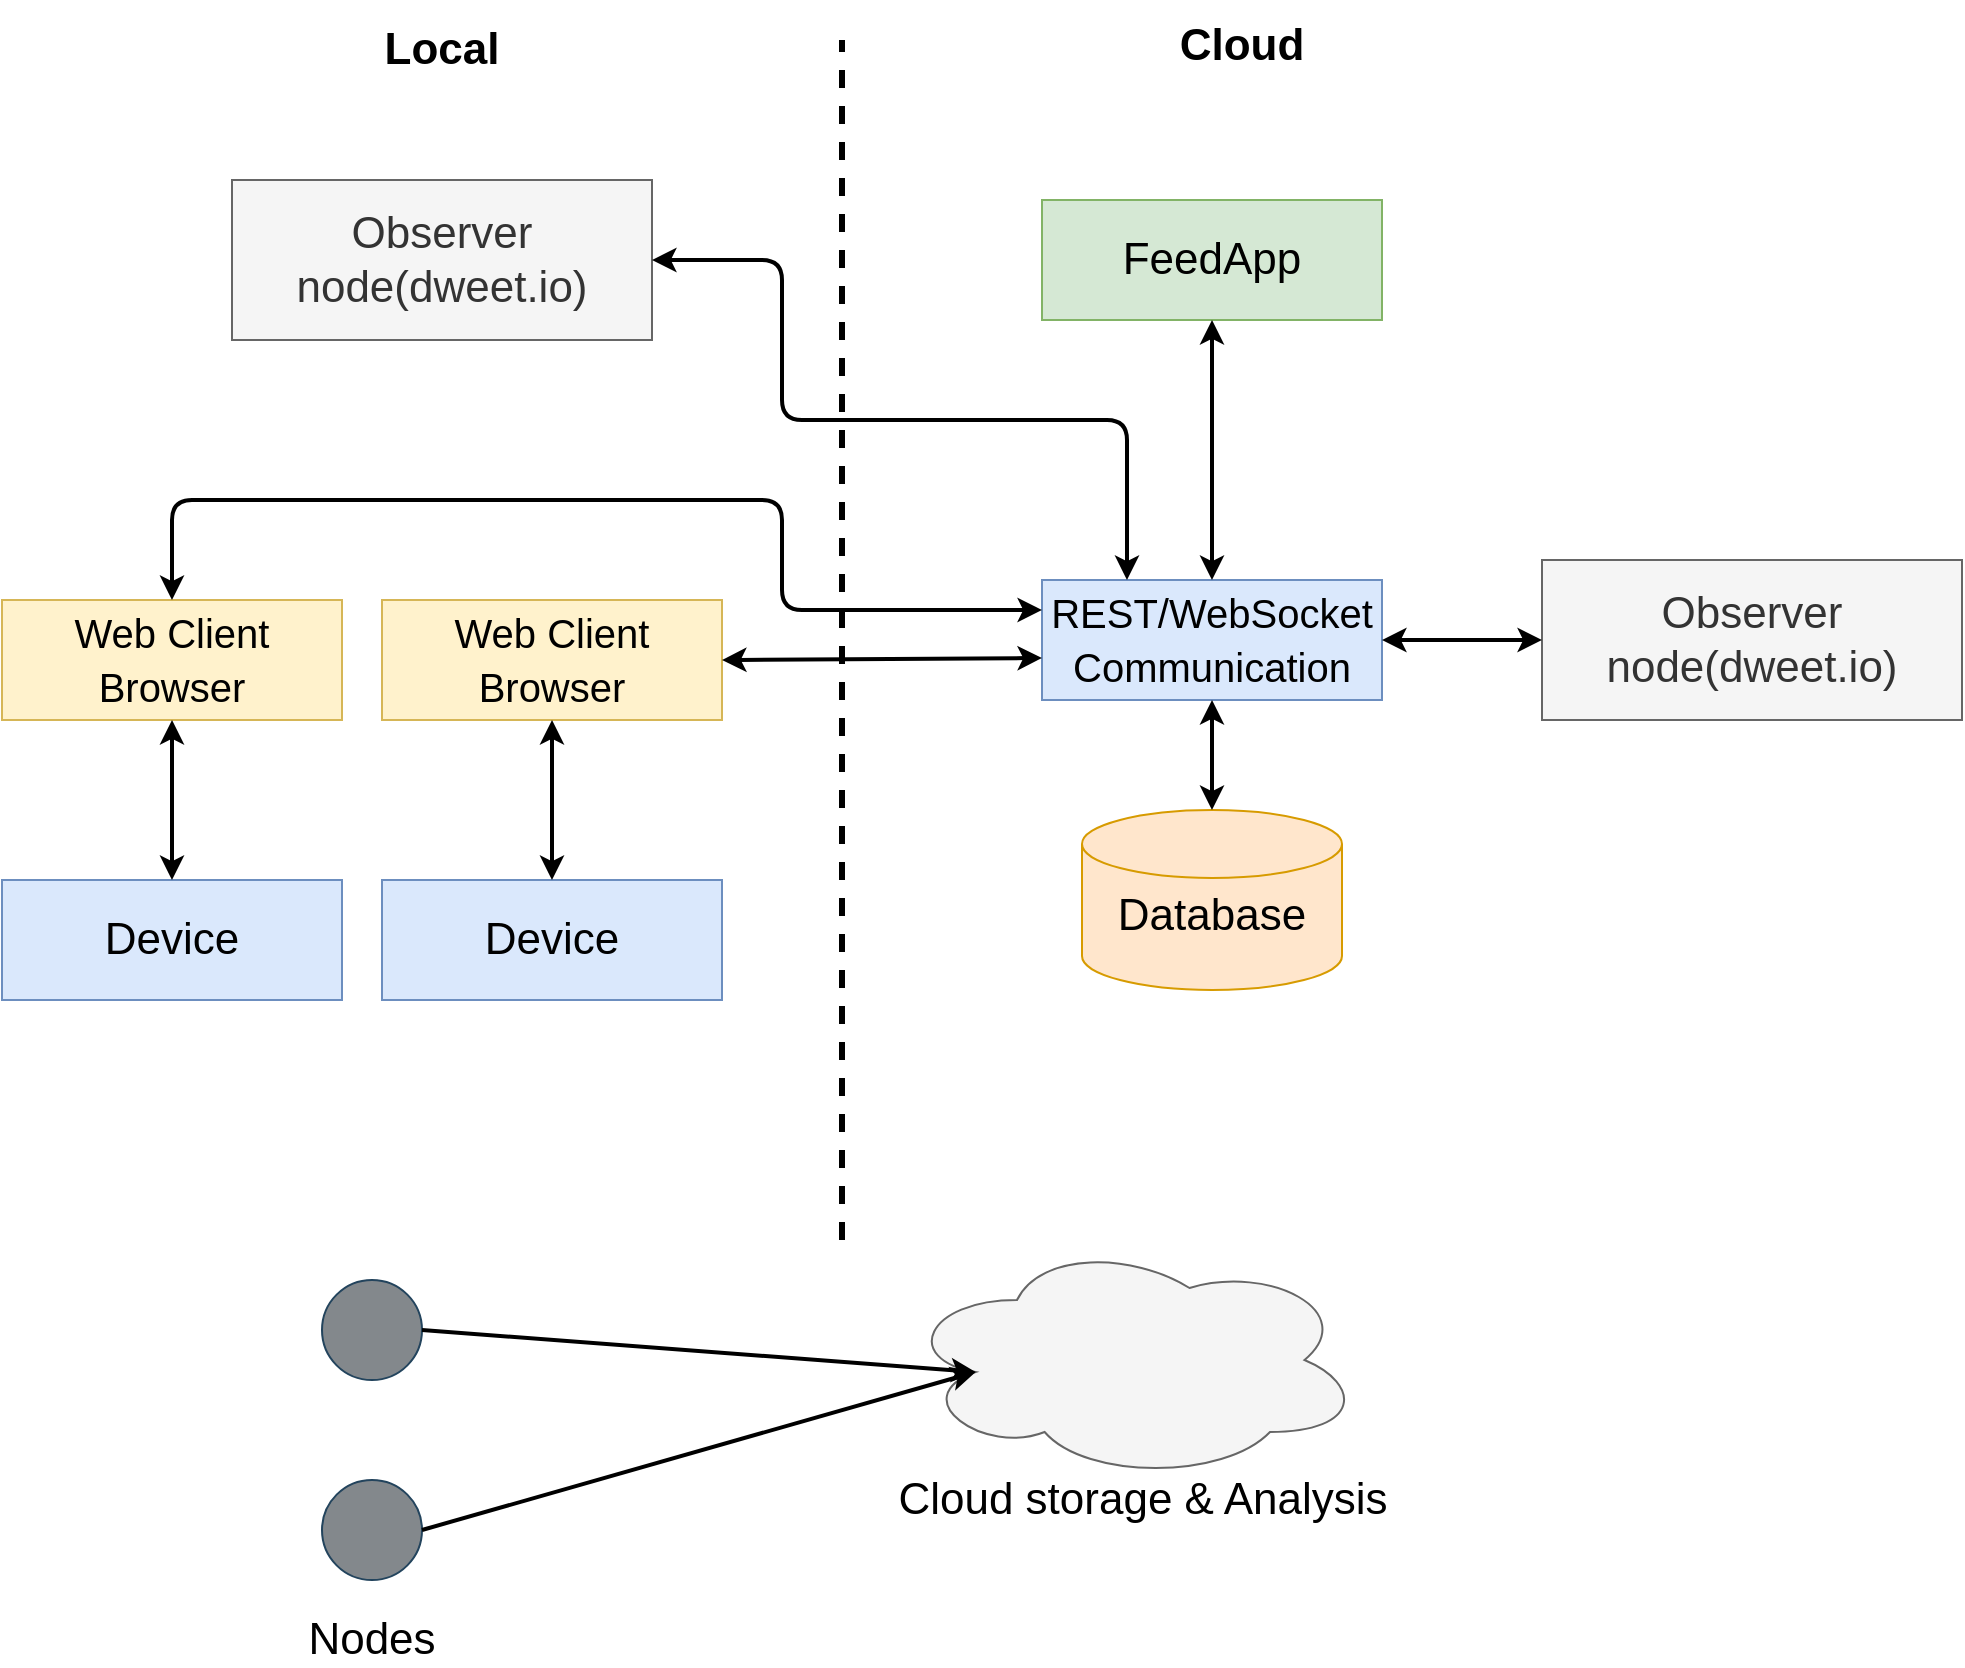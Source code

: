 <mxfile version="13.6.2" type="device"><diagram id="r1JDLt2uP6RqPP84AGkt" name="Page-1"><mxGraphModel dx="2433" dy="1189" grid="1" gridSize="10" guides="1" tooltips="1" connect="1" arrows="1" fold="1" page="0" pageScale="1" pageWidth="850" pageHeight="1100" math="0" shadow="0"><root><mxCell id="0"/><mxCell id="1" parent="0"/><mxCell id="E9mfV4vEJeYdUEhxdeUs-1" value="" style="endArrow=none;dashed=1;html=1;fontStyle=1;strokeWidth=3;" edge="1" parent="1"><mxGeometry width="50" height="50" relative="1" as="geometry"><mxPoint x="300" y="760" as="sourcePoint"/><mxPoint x="300" y="160" as="targetPoint"/></mxGeometry></mxCell><mxCell id="E9mfV4vEJeYdUEhxdeUs-2" value="Local" style="text;html=1;strokeColor=none;fillColor=none;align=center;verticalAlign=middle;whiteSpace=wrap;rounded=0;fontStyle=1;fontSize=22;" vertex="1" parent="1"><mxGeometry x="30" y="140" width="140" height="50" as="geometry"/></mxCell><mxCell id="E9mfV4vEJeYdUEhxdeUs-3" value="Cloud" style="text;html=1;strokeColor=none;fillColor=none;align=center;verticalAlign=middle;whiteSpace=wrap;rounded=0;fontSize=22;fontStyle=1" vertex="1" parent="1"><mxGeometry x="440" y="140" width="120" height="45" as="geometry"/></mxCell><mxCell id="E9mfV4vEJeYdUEhxdeUs-4" value="Device" style="rounded=0;whiteSpace=wrap;html=1;fontSize=22;fillColor=#dae8fc;strokeColor=#6c8ebf;" vertex="1" parent="1"><mxGeometry x="70" y="580" width="170" height="60" as="geometry"/></mxCell><mxCell id="E9mfV4vEJeYdUEhxdeUs-5" value="&lt;font style=&quot;font-size: 20px&quot;&gt;Web Client Browser&lt;/font&gt;" style="rounded=0;whiteSpace=wrap;html=1;fontSize=22;fillColor=#fff2cc;strokeColor=#d6b656;" vertex="1" parent="1"><mxGeometry x="70" y="440" width="170" height="60" as="geometry"/></mxCell><mxCell id="E9mfV4vEJeYdUEhxdeUs-6" value="" style="endArrow=classic;startArrow=classic;html=1;strokeWidth=2;fontSize=22;entryX=0.5;entryY=1;entryDx=0;entryDy=0;exitX=0.5;exitY=0;exitDx=0;exitDy=0;" edge="1" parent="1" source="E9mfV4vEJeYdUEhxdeUs-4" target="E9mfV4vEJeYdUEhxdeUs-5"><mxGeometry width="50" height="50" relative="1" as="geometry"><mxPoint x="130" y="570" as="sourcePoint"/><mxPoint x="180" y="520" as="targetPoint"/></mxGeometry></mxCell><mxCell id="E9mfV4vEJeYdUEhxdeUs-7" value="&lt;font style=&quot;font-size: 20px&quot;&gt;REST/WebSocket Communication&lt;/font&gt;" style="rounded=0;whiteSpace=wrap;html=1;fontSize=22;fillColor=#dae8fc;strokeColor=#6c8ebf;" vertex="1" parent="1"><mxGeometry x="400" y="430" width="170" height="60" as="geometry"/></mxCell><mxCell id="E9mfV4vEJeYdUEhxdeUs-8" value="" style="endArrow=classic;startArrow=classic;html=1;strokeWidth=2;fontSize=22;entryX=0;entryY=0.65;entryDx=0;entryDy=0;exitX=1;exitY=0.5;exitDx=0;exitDy=0;entryPerimeter=0;" edge="1" parent="1" source="E9mfV4vEJeYdUEhxdeUs-5" target="E9mfV4vEJeYdUEhxdeUs-7"><mxGeometry width="50" height="50" relative="1" as="geometry"><mxPoint x="240" y="490" as="sourcePoint"/><mxPoint x="290" y="440" as="targetPoint"/></mxGeometry></mxCell><mxCell id="E9mfV4vEJeYdUEhxdeUs-10" value="FeedApp" style="rounded=0;whiteSpace=wrap;html=1;fontSize=22;fillColor=#d5e8d4;strokeColor=#82b366;" vertex="1" parent="1"><mxGeometry x="400" y="240" width="170" height="60" as="geometry"/></mxCell><mxCell id="E9mfV4vEJeYdUEhxdeUs-11" value="" style="endArrow=classic;startArrow=classic;html=1;strokeWidth=2;fontSize=22;entryX=0.5;entryY=1;entryDx=0;entryDy=0;exitX=0.5;exitY=0;exitDx=0;exitDy=0;" edge="1" parent="1" source="E9mfV4vEJeYdUEhxdeUs-7" target="E9mfV4vEJeYdUEhxdeUs-10"><mxGeometry width="50" height="50" relative="1" as="geometry"><mxPoint x="460" y="390" as="sourcePoint"/><mxPoint x="510" y="340" as="targetPoint"/></mxGeometry></mxCell><mxCell id="E9mfV4vEJeYdUEhxdeUs-12" value="&lt;p style=&quot;line-height: 120%&quot;&gt;Database&lt;/p&gt;" style="shape=cylinder2;whiteSpace=wrap;html=1;boundedLbl=1;backgroundOutline=1;size=17;fontSize=22;fillColor=#ffe6cc;strokeColor=#d79b00;verticalAlign=bottom;" vertex="1" parent="1"><mxGeometry x="420" y="545" width="130" height="90" as="geometry"/></mxCell><mxCell id="E9mfV4vEJeYdUEhxdeUs-13" value="" style="endArrow=classic;startArrow=classic;html=1;strokeWidth=2;fontSize=22;entryX=0.5;entryY=1;entryDx=0;entryDy=0;" edge="1" parent="1" source="E9mfV4vEJeYdUEhxdeUs-12" target="E9mfV4vEJeYdUEhxdeUs-7"><mxGeometry width="50" height="50" relative="1" as="geometry"><mxPoint x="485" y="540" as="sourcePoint"/><mxPoint x="510" y="500" as="targetPoint"/></mxGeometry></mxCell><mxCell id="E9mfV4vEJeYdUEhxdeUs-14" value="" style="ellipse;whiteSpace=wrap;html=1;aspect=fixed;fontSize=22;strokeColor=#23445d;fillColor=#83888C;" vertex="1" parent="1"><mxGeometry x="40" y="880" width="50" height="50" as="geometry"/></mxCell><mxCell id="E9mfV4vEJeYdUEhxdeUs-15" value="" style="ellipse;shape=cloud;whiteSpace=wrap;html=1;fontSize=22;fillColor=#f5f5f5;strokeColor=#666666;fontColor=#333333;" vertex="1" parent="1"><mxGeometry x="330" y="760" width="230" height="120" as="geometry"/></mxCell><mxCell id="E9mfV4vEJeYdUEhxdeUs-19" value="" style="endArrow=classic;html=1;strokeWidth=2;fontSize=22;exitX=1;exitY=0.5;exitDx=0;exitDy=0;entryX=0.16;entryY=0.55;entryDx=0;entryDy=0;entryPerimeter=0;" edge="1" parent="1" source="E9mfV4vEJeYdUEhxdeUs-14" target="E9mfV4vEJeYdUEhxdeUs-15"><mxGeometry width="50" height="50" relative="1" as="geometry"><mxPoint x="180" y="850" as="sourcePoint"/><mxPoint x="230" y="800" as="targetPoint"/></mxGeometry></mxCell><mxCell id="E9mfV4vEJeYdUEhxdeUs-20" value="Cloud storage &amp;amp; Analysis" style="text;html=1;strokeColor=none;fillColor=none;align=center;verticalAlign=middle;whiteSpace=wrap;rounded=0;fontSize=22;" vertex="1" parent="1"><mxGeometry x="312.5" y="890" width="275" as="geometry"/></mxCell><mxCell id="E9mfV4vEJeYdUEhxdeUs-21" value="Nodes" style="text;html=1;strokeColor=none;fillColor=none;align=center;verticalAlign=middle;whiteSpace=wrap;rounded=0;fontSize=22;" vertex="1" parent="1"><mxGeometry x="45" y="950" width="40" height="20" as="geometry"/></mxCell><mxCell id="E9mfV4vEJeYdUEhxdeUs-22" value="Device" style="rounded=0;whiteSpace=wrap;html=1;fontSize=22;fillColor=#dae8fc;strokeColor=#6c8ebf;" vertex="1" parent="1"><mxGeometry x="-120" y="580" width="170" height="60" as="geometry"/></mxCell><mxCell id="E9mfV4vEJeYdUEhxdeUs-23" value="&lt;span style=&quot;font-size: 20px&quot;&gt;Web Client Browser&lt;/span&gt;" style="rounded=0;whiteSpace=wrap;html=1;fontSize=22;fillColor=#fff2cc;strokeColor=#d6b656;" vertex="1" parent="1"><mxGeometry x="-120" y="440" width="170" height="60" as="geometry"/></mxCell><mxCell id="E9mfV4vEJeYdUEhxdeUs-24" value="" style="endArrow=classic;startArrow=classic;html=1;strokeWidth=2;fontSize=22;entryX=0.5;entryY=1;entryDx=0;entryDy=0;exitX=0.5;exitY=0;exitDx=0;exitDy=0;" edge="1" parent="1" source="E9mfV4vEJeYdUEhxdeUs-22" target="E9mfV4vEJeYdUEhxdeUs-23"><mxGeometry width="50" height="50" relative="1" as="geometry"><mxPoint x="-60" y="570" as="sourcePoint"/><mxPoint x="-10" y="520" as="targetPoint"/></mxGeometry></mxCell><mxCell id="E9mfV4vEJeYdUEhxdeUs-26" value="" style="endArrow=classic;startArrow=classic;html=1;strokeWidth=2;fontSize=22;edgeStyle=orthogonalEdgeStyle;exitX=0.5;exitY=0;exitDx=0;exitDy=0;entryX=0;entryY=0.25;entryDx=0;entryDy=0;" edge="1" parent="1" source="E9mfV4vEJeYdUEhxdeUs-23" target="E9mfV4vEJeYdUEhxdeUs-7"><mxGeometry width="50" height="50" relative="1" as="geometry"><mxPoint y="380" as="sourcePoint"/><mxPoint x="50" y="330" as="targetPoint"/><Array as="points"><mxPoint x="-35" y="390"/><mxPoint x="270" y="390"/><mxPoint x="270" y="445"/></Array></mxGeometry></mxCell><mxCell id="E9mfV4vEJeYdUEhxdeUs-27" value="" style="ellipse;whiteSpace=wrap;html=1;aspect=fixed;fontSize=22;strokeColor=#23445d;fillColor=#83888C;" vertex="1" parent="1"><mxGeometry x="40" y="780" width="50" height="50" as="geometry"/></mxCell><mxCell id="E9mfV4vEJeYdUEhxdeUs-29" value="" style="endArrow=classic;html=1;strokeWidth=2;fontSize=22;exitX=1;exitY=0.5;exitDx=0;exitDy=0;entryX=0.16;entryY=0.55;entryDx=0;entryDy=0;entryPerimeter=0;" edge="1" parent="1" source="E9mfV4vEJeYdUEhxdeUs-27" target="E9mfV4vEJeYdUEhxdeUs-15"><mxGeometry width="50" height="50" relative="1" as="geometry"><mxPoint x="100" y="819" as="sourcePoint"/><mxPoint x="376.8" y="740" as="targetPoint"/></mxGeometry></mxCell><mxCell id="E9mfV4vEJeYdUEhxdeUs-31" value="Observer node(dweet.io)" style="whiteSpace=wrap;html=1;fillColor=#f5f5f5;fontSize=22;strokeColor=#666666;fontColor=#333333;" vertex="1" parent="1"><mxGeometry x="650" y="420" width="210" height="80" as="geometry"/></mxCell><mxCell id="E9mfV4vEJeYdUEhxdeUs-32" value="" style="endArrow=classic;startArrow=classic;html=1;strokeWidth=2;fontSize=22;exitX=1;exitY=0.5;exitDx=0;exitDy=0;entryX=0;entryY=0.5;entryDx=0;entryDy=0;" edge="1" parent="1" source="E9mfV4vEJeYdUEhxdeUs-7" target="E9mfV4vEJeYdUEhxdeUs-31"><mxGeometry width="50" height="50" relative="1" as="geometry"><mxPoint x="620" y="480" as="sourcePoint"/><mxPoint x="670" y="430" as="targetPoint"/></mxGeometry></mxCell><mxCell id="E9mfV4vEJeYdUEhxdeUs-33" value="Observer node(dweet.io)" style="whiteSpace=wrap;html=1;fillColor=#f5f5f5;fontSize=22;strokeColor=#666666;fontColor=#333333;" vertex="1" parent="1"><mxGeometry x="-5" y="230" width="210" height="80" as="geometry"/></mxCell><mxCell id="E9mfV4vEJeYdUEhxdeUs-34" value="" style="endArrow=classic;startArrow=classic;html=1;strokeWidth=2;fontSize=22;exitX=1;exitY=0.5;exitDx=0;exitDy=0;entryX=0.25;entryY=0;entryDx=0;entryDy=0;edgeStyle=orthogonalEdgeStyle;elbow=vertical;" edge="1" parent="1" source="E9mfV4vEJeYdUEhxdeUs-33" target="E9mfV4vEJeYdUEhxdeUs-7"><mxGeometry width="50" height="50" relative="1" as="geometry"><mxPoint x="230" y="300" as="sourcePoint"/><mxPoint x="280" y="250" as="targetPoint"/><Array as="points"><mxPoint x="270" y="270"/><mxPoint x="270" y="350"/><mxPoint x="443" y="350"/></Array></mxGeometry></mxCell></root></mxGraphModel></diagram></mxfile>